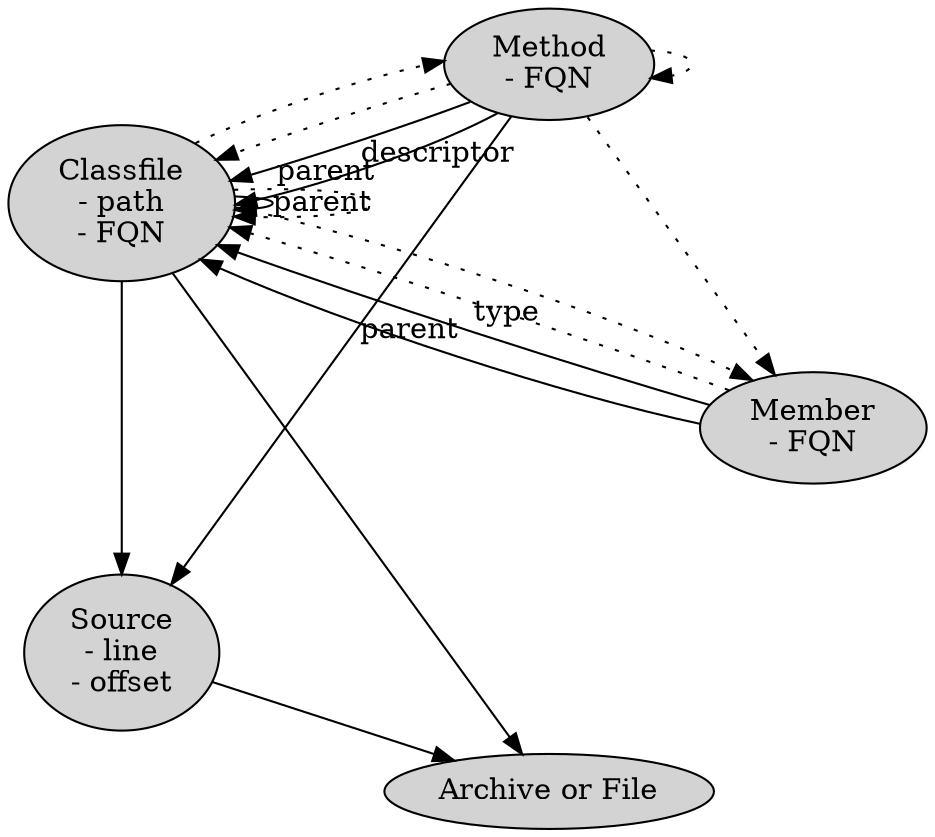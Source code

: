 // dot -Gbgcolor=transparent -Kdot -Tpng graphpocalypse.dot > graphpocalypse.png
// #+BEGIN_SRC dot :file images/graphpocalypse.png :exports results :cmdline -Kdot -Tpng
// #+END_SRC
// #+RESULTS:

digraph {

    graph [bgcolor="transparent",layout="circo"]

    file [label="Archive or File",style=filled]
    src [label="Source\n- line\n- offset",style=filled]
    class [label="Classfile\n- path\n- FQN",style=filled]
    field [label="Member\n- FQN",style=filled]
    method [label="Method\n- FQN",style=filled]

    // source
    class -> src
    method -> src

    // defined
    class -> file
    src -> file
    
    // ownership
    method -> class [label="parent"]
    class -> class [label="parent"]
    field -> class [label="parent"]

    method -> class [label="descriptor"]
    field -> class [label="type"]
    
    // references
    method -> field [style="dotted"]
    method -> class [style="dotted"]
    method -> method [style="dotted"]
    class -> method [style="dotted"]
    class -> field [style="dotted"]
    class -> class [style="dotted"]
    field -> class [style="dotted"]
    
}
